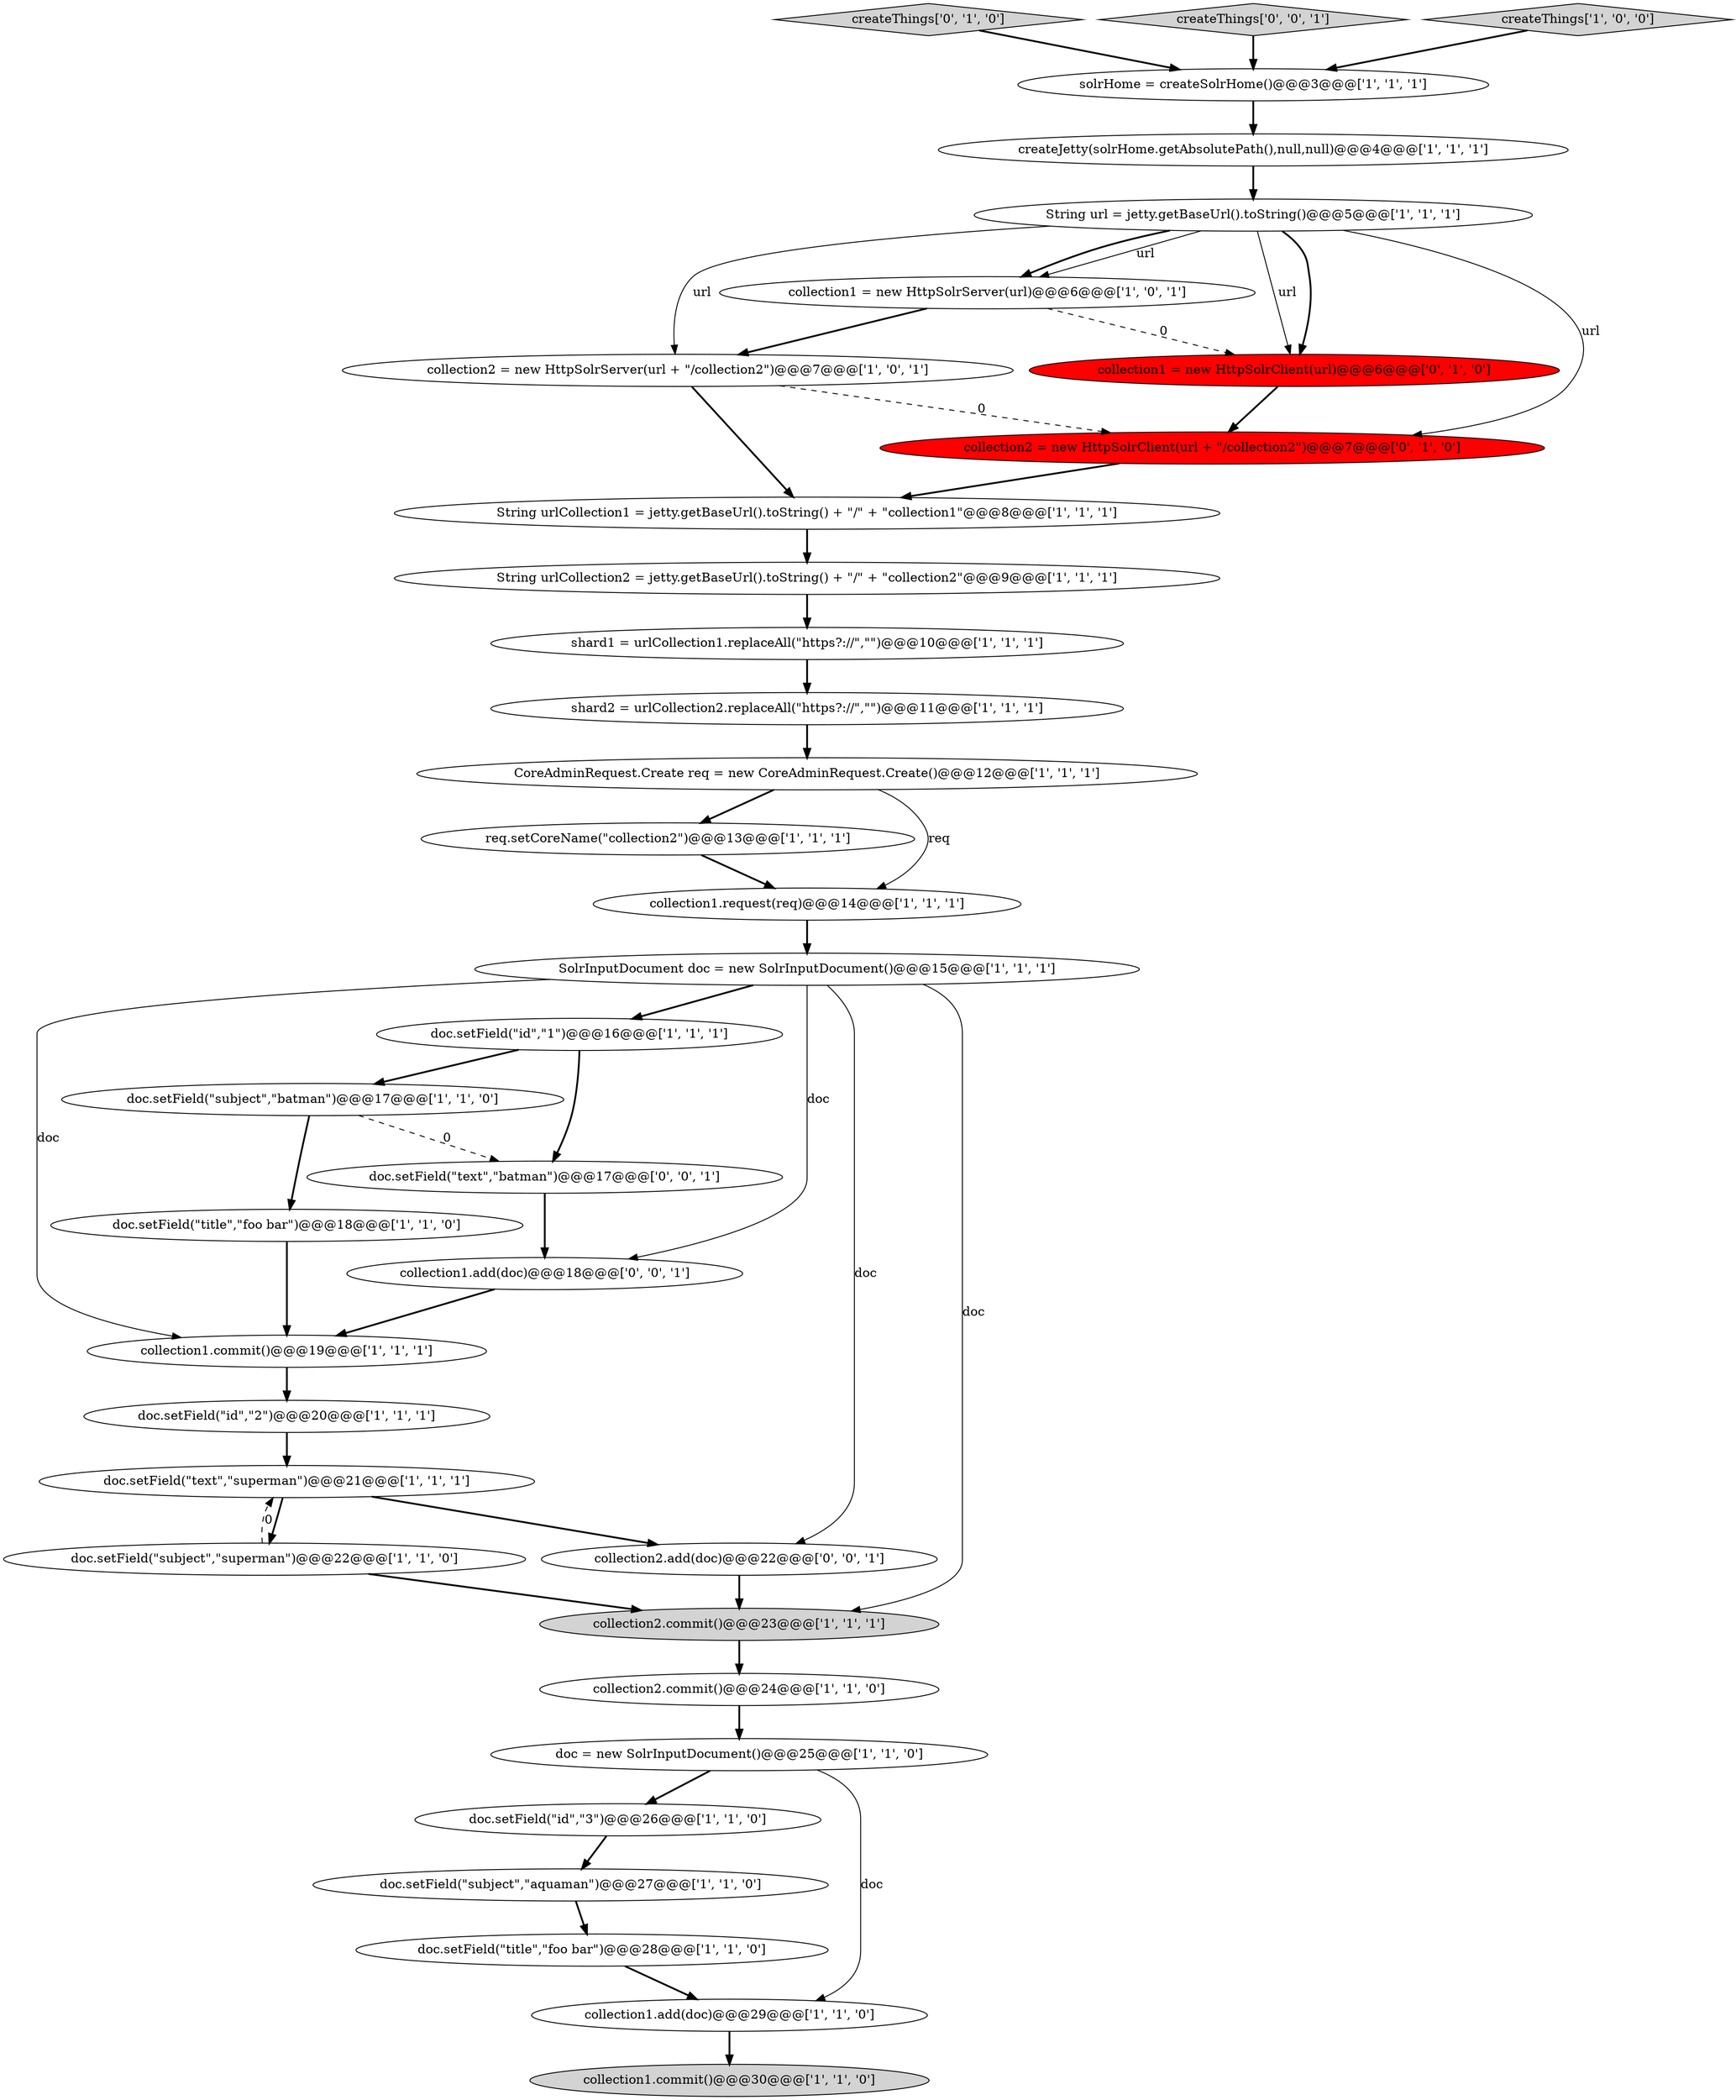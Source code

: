 digraph {
2 [style = filled, label = "shard2 = urlCollection2.replaceAll(\"https?://\",\"\")@@@11@@@['1', '1', '1']", fillcolor = white, shape = ellipse image = "AAA0AAABBB1BBB"];
19 [style = filled, label = "collection1.add(doc)@@@29@@@['1', '1', '0']", fillcolor = white, shape = ellipse image = "AAA0AAABBB1BBB"];
34 [style = filled, label = "doc.setField(\"text\",\"batman\")@@@17@@@['0', '0', '1']", fillcolor = white, shape = ellipse image = "AAA0AAABBB3BBB"];
3 [style = filled, label = "collection2.commit()@@@23@@@['1', '1', '1']", fillcolor = lightgray, shape = ellipse image = "AAA0AAABBB1BBB"];
29 [style = filled, label = "createThings['0', '1', '0']", fillcolor = lightgray, shape = diamond image = "AAA0AAABBB2BBB"];
4 [style = filled, label = "String url = jetty.getBaseUrl().toString()@@@5@@@['1', '1', '1']", fillcolor = white, shape = ellipse image = "AAA0AAABBB1BBB"];
16 [style = filled, label = "doc.setField(\"subject\",\"aquaman\")@@@27@@@['1', '1', '0']", fillcolor = white, shape = ellipse image = "AAA0AAABBB1BBB"];
7 [style = filled, label = "String urlCollection2 = jetty.getBaseUrl().toString() + \"/\" + \"collection2\"@@@9@@@['1', '1', '1']", fillcolor = white, shape = ellipse image = "AAA0AAABBB1BBB"];
13 [style = filled, label = "doc.setField(\"title\",\"foo bar\")@@@18@@@['1', '1', '0']", fillcolor = white, shape = ellipse image = "AAA0AAABBB1BBB"];
28 [style = filled, label = "doc.setField(\"id\",\"2\")@@@20@@@['1', '1', '1']", fillcolor = white, shape = ellipse image = "AAA0AAABBB1BBB"];
8 [style = filled, label = "doc.setField(\"text\",\"superman\")@@@21@@@['1', '1', '1']", fillcolor = white, shape = ellipse image = "AAA0AAABBB1BBB"];
14 [style = filled, label = "doc.setField(\"title\",\"foo bar\")@@@28@@@['1', '1', '0']", fillcolor = white, shape = ellipse image = "AAA0AAABBB1BBB"];
10 [style = filled, label = "collection1.request(req)@@@14@@@['1', '1', '1']", fillcolor = white, shape = ellipse image = "AAA0AAABBB1BBB"];
35 [style = filled, label = "collection2.add(doc)@@@22@@@['0', '0', '1']", fillcolor = white, shape = ellipse image = "AAA0AAABBB3BBB"];
0 [style = filled, label = "String urlCollection1 = jetty.getBaseUrl().toString() + \"/\" + \"collection1\"@@@8@@@['1', '1', '1']", fillcolor = white, shape = ellipse image = "AAA0AAABBB1BBB"];
6 [style = filled, label = "collection1.commit()@@@19@@@['1', '1', '1']", fillcolor = white, shape = ellipse image = "AAA0AAABBB1BBB"];
23 [style = filled, label = "collection1 = new HttpSolrServer(url)@@@6@@@['1', '0', '1']", fillcolor = white, shape = ellipse image = "AAA0AAABBB1BBB"];
17 [style = filled, label = "solrHome = createSolrHome()@@@3@@@['1', '1', '1']", fillcolor = white, shape = ellipse image = "AAA0AAABBB1BBB"];
33 [style = filled, label = "createThings['0', '0', '1']", fillcolor = lightgray, shape = diamond image = "AAA0AAABBB3BBB"];
1 [style = filled, label = "doc.setField(\"subject\",\"superman\")@@@22@@@['1', '1', '0']", fillcolor = white, shape = ellipse image = "AAA0AAABBB1BBB"];
27 [style = filled, label = "doc = new SolrInputDocument()@@@25@@@['1', '1', '0']", fillcolor = white, shape = ellipse image = "AAA0AAABBB1BBB"];
26 [style = filled, label = "doc.setField(\"id\",\"1\")@@@16@@@['1', '1', '1']", fillcolor = white, shape = ellipse image = "AAA0AAABBB1BBB"];
22 [style = filled, label = "shard1 = urlCollection1.replaceAll(\"https?://\",\"\")@@@10@@@['1', '1', '1']", fillcolor = white, shape = ellipse image = "AAA0AAABBB1BBB"];
32 [style = filled, label = "collection1.add(doc)@@@18@@@['0', '0', '1']", fillcolor = white, shape = ellipse image = "AAA0AAABBB3BBB"];
30 [style = filled, label = "collection2 = new HttpSolrClient(url + \"/collection2\")@@@7@@@['0', '1', '0']", fillcolor = red, shape = ellipse image = "AAA1AAABBB2BBB"];
21 [style = filled, label = "req.setCoreName(\"collection2\")@@@13@@@['1', '1', '1']", fillcolor = white, shape = ellipse image = "AAA0AAABBB1BBB"];
11 [style = filled, label = "SolrInputDocument doc = new SolrInputDocument()@@@15@@@['1', '1', '1']", fillcolor = white, shape = ellipse image = "AAA0AAABBB1BBB"];
24 [style = filled, label = "doc.setField(\"id\",\"3\")@@@26@@@['1', '1', '0']", fillcolor = white, shape = ellipse image = "AAA0AAABBB1BBB"];
5 [style = filled, label = "collection2.commit()@@@24@@@['1', '1', '0']", fillcolor = white, shape = ellipse image = "AAA0AAABBB1BBB"];
15 [style = filled, label = "createJetty(solrHome.getAbsolutePath(),null,null)@@@4@@@['1', '1', '1']", fillcolor = white, shape = ellipse image = "AAA0AAABBB1BBB"];
25 [style = filled, label = "collection2 = new HttpSolrServer(url + \"/collection2\")@@@7@@@['1', '0', '1']", fillcolor = white, shape = ellipse image = "AAA0AAABBB1BBB"];
18 [style = filled, label = "collection1.commit()@@@30@@@['1', '1', '0']", fillcolor = lightgray, shape = ellipse image = "AAA0AAABBB1BBB"];
20 [style = filled, label = "doc.setField(\"subject\",\"batman\")@@@17@@@['1', '1', '0']", fillcolor = white, shape = ellipse image = "AAA0AAABBB1BBB"];
31 [style = filled, label = "collection1 = new HttpSolrClient(url)@@@6@@@['0', '1', '0']", fillcolor = red, shape = ellipse image = "AAA1AAABBB2BBB"];
9 [style = filled, label = "createThings['1', '0', '0']", fillcolor = lightgray, shape = diamond image = "AAA0AAABBB1BBB"];
12 [style = filled, label = "CoreAdminRequest.Create req = new CoreAdminRequest.Create()@@@12@@@['1', '1', '1']", fillcolor = white, shape = ellipse image = "AAA0AAABBB1BBB"];
25->0 [style = bold, label=""];
21->10 [style = bold, label=""];
23->25 [style = bold, label=""];
19->18 [style = bold, label=""];
29->17 [style = bold, label=""];
20->13 [style = bold, label=""];
4->23 [style = solid, label="url"];
22->2 [style = bold, label=""];
35->3 [style = bold, label=""];
12->21 [style = bold, label=""];
12->10 [style = solid, label="req"];
33->17 [style = bold, label=""];
4->30 [style = solid, label="url"];
23->31 [style = dashed, label="0"];
26->34 [style = bold, label=""];
1->3 [style = bold, label=""];
14->19 [style = bold, label=""];
9->17 [style = bold, label=""];
8->35 [style = bold, label=""];
32->6 [style = bold, label=""];
27->19 [style = solid, label="doc"];
2->12 [style = bold, label=""];
0->7 [style = bold, label=""];
8->1 [style = bold, label=""];
24->16 [style = bold, label=""];
7->22 [style = bold, label=""];
4->31 [style = bold, label=""];
3->5 [style = bold, label=""];
6->28 [style = bold, label=""];
11->3 [style = solid, label="doc"];
20->34 [style = dashed, label="0"];
11->6 [style = solid, label="doc"];
25->30 [style = dashed, label="0"];
11->32 [style = solid, label="doc"];
28->8 [style = bold, label=""];
31->30 [style = bold, label=""];
15->4 [style = bold, label=""];
17->15 [style = bold, label=""];
4->25 [style = solid, label="url"];
16->14 [style = bold, label=""];
1->8 [style = dashed, label="0"];
34->32 [style = bold, label=""];
27->24 [style = bold, label=""];
30->0 [style = bold, label=""];
4->31 [style = solid, label="url"];
5->27 [style = bold, label=""];
13->6 [style = bold, label=""];
11->35 [style = solid, label="doc"];
4->23 [style = bold, label=""];
26->20 [style = bold, label=""];
11->26 [style = bold, label=""];
10->11 [style = bold, label=""];
}
